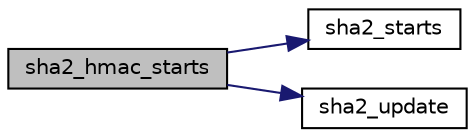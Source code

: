 digraph "sha2_hmac_starts"
{
 // INTERACTIVE_SVG=YES
  edge [fontname="Helvetica",fontsize="10",labelfontname="Helvetica",labelfontsize="10"];
  node [fontname="Helvetica",fontsize="10",shape=record];
  rankdir="LR";
  Node1 [label="sha2_hmac_starts",height=0.2,width=0.4,color="black", fillcolor="grey75", style="filled", fontcolor="black"];
  Node1 -> Node2 [color="midnightblue",fontsize="10",style="solid"];
  Node2 [label="sha2_starts",height=0.2,width=0.4,color="black", fillcolor="white", style="filled",URL="$db/d4d/sha2_8h.html#ae01444aa81c862eb74f0545b8d05371a",tooltip="SHA-256 context setup. "];
  Node1 -> Node3 [color="midnightblue",fontsize="10",style="solid"];
  Node3 [label="sha2_update",height=0.2,width=0.4,color="black", fillcolor="white", style="filled",URL="$db/d4d/sha2_8h.html#abe89ecad33cb50bfa16c0dbd62adbb52",tooltip="SHA-256 process buffer. "];
}
